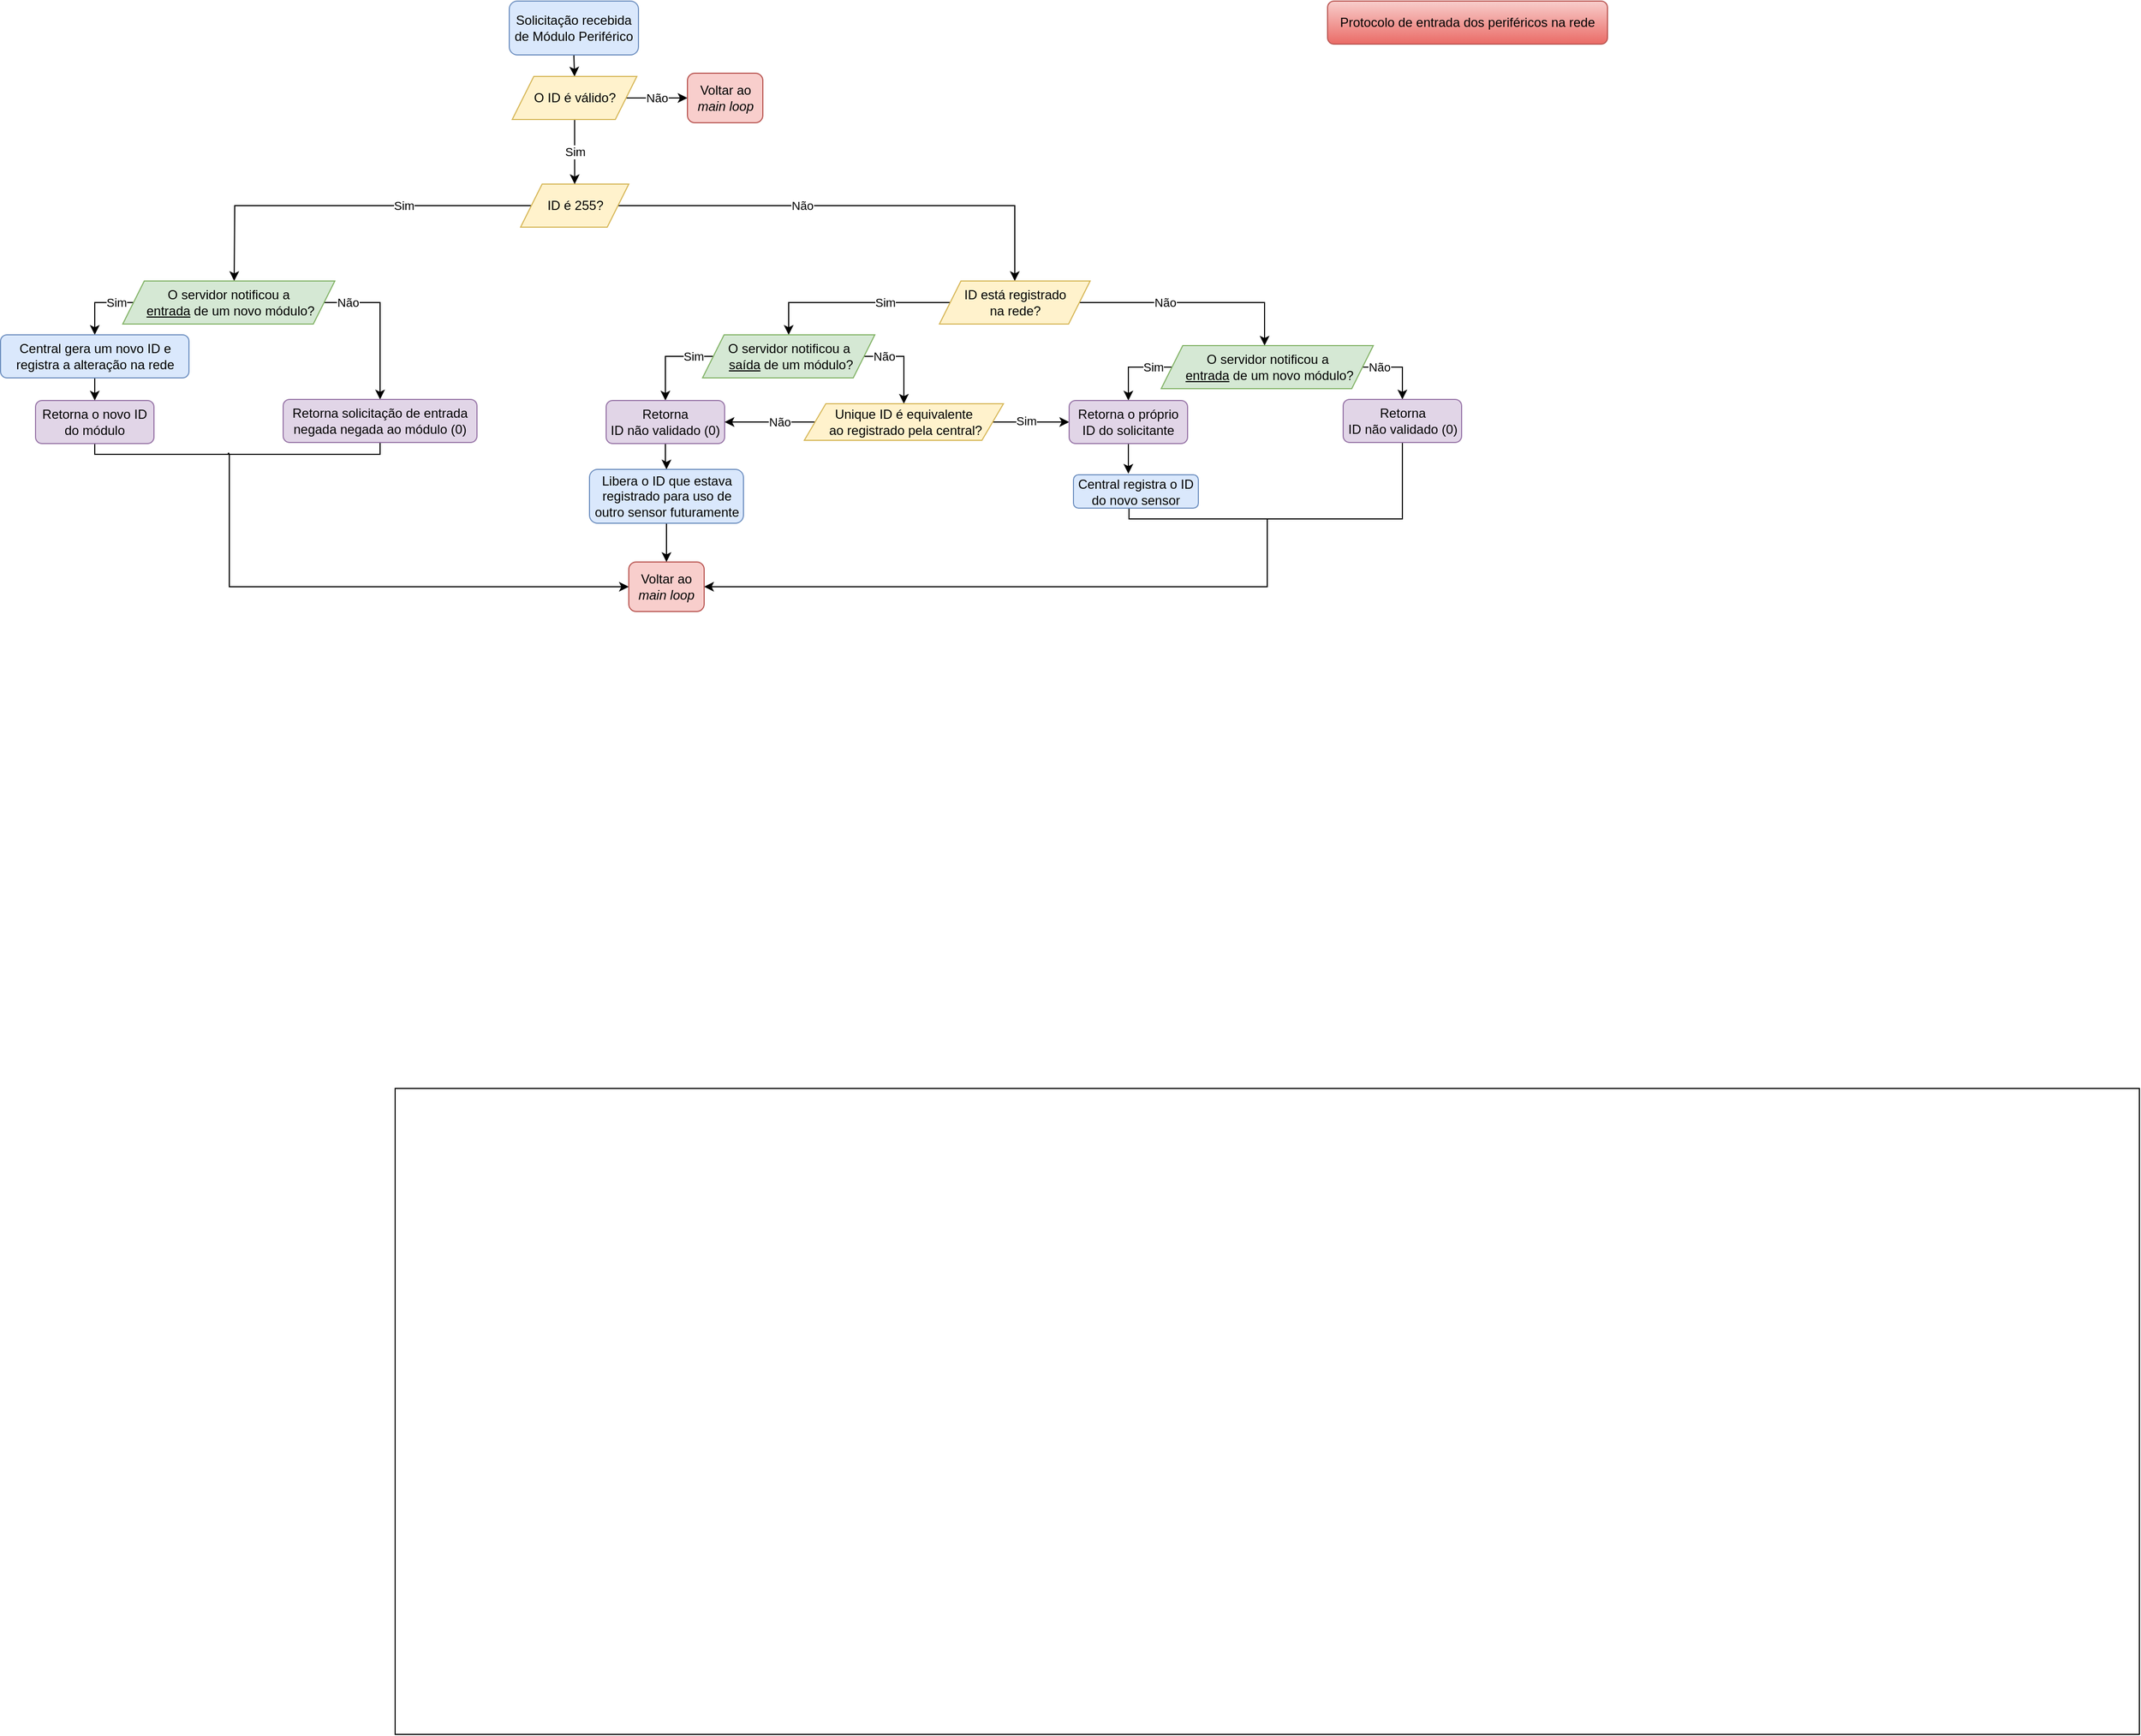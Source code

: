 <mxfile version="21.3.0" type="device">
  <diagram id="C5RBs43oDa-KdzZeNtuy" name="Page-1">
    <mxGraphModel dx="1509" dy="799" grid="1" gridSize="10" guides="1" tooltips="1" connect="1" arrows="1" fold="1" page="1" pageScale="1" pageWidth="827" pageHeight="1169" math="0" shadow="0">
      <root>
        <mxCell id="WIyWlLk6GJQsqaUBKTNV-0" />
        <mxCell id="WIyWlLk6GJQsqaUBKTNV-1" parent="WIyWlLk6GJQsqaUBKTNV-0" />
        <mxCell id="rtmC1TArx6BPrZNCoGBI-93" value="" style="rounded=0;whiteSpace=wrap;html=1;" parent="WIyWlLk6GJQsqaUBKTNV-1" vertex="1">
          <mxGeometry x="464" y="1020" width="1620" height="600" as="geometry" />
        </mxCell>
        <mxCell id="rtmC1TArx6BPrZNCoGBI-44" style="edgeStyle=orthogonalEdgeStyle;rounded=0;orthogonalLoop=1;jettySize=auto;html=1;exitX=0.5;exitY=1;exitDx=0;exitDy=0;entryX=0.5;entryY=0;entryDx=0;entryDy=0;" parent="WIyWlLk6GJQsqaUBKTNV-1" source="rtmC1TArx6BPrZNCoGBI-3" target="rtmC1TArx6BPrZNCoGBI-39" edge="1">
          <mxGeometry relative="1" as="geometry" />
        </mxCell>
        <mxCell id="rtmC1TArx6BPrZNCoGBI-3" value="Solicitação recebida de Módulo Periférico" style="rounded=1;whiteSpace=wrap;html=1;fontSize=12;glass=0;strokeWidth=1;shadow=0;fillColor=#dae8fc;strokeColor=#6c8ebf;" parent="WIyWlLk6GJQsqaUBKTNV-1" vertex="1">
          <mxGeometry x="570" y="10" width="120" height="50" as="geometry" />
        </mxCell>
        <mxCell id="rtmC1TArx6BPrZNCoGBI-4" value="Sim " style="edgeStyle=orthogonalEdgeStyle;rounded=0;orthogonalLoop=1;jettySize=auto;html=1;entryX=0.5;entryY=0;entryDx=0;entryDy=0;exitX=0;exitY=0.5;exitDx=0;exitDy=0;" parent="WIyWlLk6GJQsqaUBKTNV-1" source="rtmC1TArx6BPrZNCoGBI-6" edge="1">
          <mxGeometry x="-0.31" relative="1" as="geometry">
            <mxPoint x="314.5" y="270" as="targetPoint" />
            <mxPoint x="394.5" y="216" as="sourcePoint" />
            <mxPoint as="offset" />
          </mxGeometry>
        </mxCell>
        <mxCell id="rtmC1TArx6BPrZNCoGBI-37" value="Não" style="edgeStyle=orthogonalEdgeStyle;rounded=0;orthogonalLoop=1;jettySize=auto;html=1;exitX=1;exitY=0.5;exitDx=0;exitDy=0;entryX=0.5;entryY=0;entryDx=0;entryDy=0;" parent="WIyWlLk6GJQsqaUBKTNV-1" source="rtmC1TArx6BPrZNCoGBI-6" target="rtmC1TArx6BPrZNCoGBI-36" edge="1">
          <mxGeometry x="-0.22" relative="1" as="geometry">
            <mxPoint x="730" y="260" as="targetPoint" />
            <mxPoint as="offset" />
          </mxGeometry>
        </mxCell>
        <mxCell id="rtmC1TArx6BPrZNCoGBI-6" value="ID é 255?" style="shape=parallelogram;perimeter=parallelogramPerimeter;whiteSpace=wrap;html=1;fixedSize=1;fillColor=#fff2cc;strokeColor=#d6b656;" parent="WIyWlLk6GJQsqaUBKTNV-1" vertex="1">
          <mxGeometry x="580.5" y="180" width="100.5" height="40" as="geometry" />
        </mxCell>
        <mxCell id="rtmC1TArx6BPrZNCoGBI-10" value="Sim" style="edgeStyle=orthogonalEdgeStyle;rounded=0;orthogonalLoop=1;jettySize=auto;html=1;exitX=0;exitY=0.5;exitDx=0;exitDy=0;entryX=0.5;entryY=0;entryDx=0;entryDy=0;" parent="WIyWlLk6GJQsqaUBKTNV-1" source="rtmC1TArx6BPrZNCoGBI-11" target="rtmC1TArx6BPrZNCoGBI-67" edge="1">
          <mxGeometry x="-0.512" relative="1" as="geometry">
            <mxPoint x="170" y="310" as="targetPoint" />
            <mxPoint as="offset" />
            <Array as="points">
              <mxPoint x="185" y="290" />
            </Array>
          </mxGeometry>
        </mxCell>
        <mxCell id="rtmC1TArx6BPrZNCoGBI-35" value="Não" style="edgeStyle=orthogonalEdgeStyle;rounded=0;orthogonalLoop=1;jettySize=auto;html=1;exitX=1;exitY=0.5;exitDx=0;exitDy=0;entryX=0.5;entryY=0;entryDx=0;entryDy=0;" parent="WIyWlLk6GJQsqaUBKTNV-1" source="rtmC1TArx6BPrZNCoGBI-11" target="rtmC1TArx6BPrZNCoGBI-84" edge="1">
          <mxGeometry x="-0.692" relative="1" as="geometry">
            <mxPoint x="435" y="320" as="targetPoint" />
            <Array as="points">
              <mxPoint x="450" y="290" />
            </Array>
            <mxPoint as="offset" />
          </mxGeometry>
        </mxCell>
        <mxCell id="rtmC1TArx6BPrZNCoGBI-11" value="&lt;div&gt;O servidor notificou a&lt;/div&gt;&lt;div&gt;&amp;nbsp;&lt;u&gt;entrada&lt;/u&gt; de um novo módulo?&lt;/div&gt;" style="shape=parallelogram;perimeter=parallelogramPerimeter;whiteSpace=wrap;html=1;fixedSize=1;fillColor=#d5e8d4;strokeColor=#82b366;" parent="WIyWlLk6GJQsqaUBKTNV-1" vertex="1">
          <mxGeometry x="211" y="270" width="197" height="40" as="geometry" />
        </mxCell>
        <mxCell id="rtmC1TArx6BPrZNCoGBI-49" style="edgeStyle=orthogonalEdgeStyle;rounded=0;orthogonalLoop=1;jettySize=auto;html=1;exitX=0.5;exitY=1;exitDx=0;exitDy=0;endArrow=none;endFill=0;" parent="WIyWlLk6GJQsqaUBKTNV-1" source="rtmC1TArx6BPrZNCoGBI-20" edge="1">
          <mxGeometry relative="1" as="geometry">
            <mxPoint x="310" y="430" as="targetPoint" />
            <Array as="points">
              <mxPoint x="185" y="431" />
              <mxPoint x="309" y="431" />
            </Array>
          </mxGeometry>
        </mxCell>
        <mxCell id="rtmC1TArx6BPrZNCoGBI-20" value="Retorna o novo ID do módulo" style="rounded=1;whiteSpace=wrap;html=1;fontSize=12;glass=0;strokeWidth=1;shadow=0;fillColor=#e1d5e7;strokeColor=#9673a6;" parent="WIyWlLk6GJQsqaUBKTNV-1" vertex="1">
          <mxGeometry x="130" y="381" width="110" height="40" as="geometry" />
        </mxCell>
        <mxCell id="rtmC1TArx6BPrZNCoGBI-50" style="edgeStyle=orthogonalEdgeStyle;rounded=0;orthogonalLoop=1;jettySize=auto;html=1;entryX=0;entryY=0.5;entryDx=0;entryDy=0;exitX=0.5;exitY=1;exitDx=0;exitDy=0;" parent="WIyWlLk6GJQsqaUBKTNV-1" source="rtmC1TArx6BPrZNCoGBI-84" target="rtmC1TArx6BPrZNCoGBI-90" edge="1">
          <mxGeometry relative="1" as="geometry">
            <mxPoint x="440" y="420" as="sourcePoint" />
            <mxPoint x="309.5" y="471" as="targetPoint" />
            <Array as="points">
              <mxPoint x="450" y="431" />
              <mxPoint x="310" y="431" />
              <mxPoint x="310" y="554" />
            </Array>
          </mxGeometry>
        </mxCell>
        <mxCell id="rtmC1TArx6BPrZNCoGBI-46" value="Sim" style="edgeStyle=orthogonalEdgeStyle;rounded=0;orthogonalLoop=1;jettySize=auto;html=1;entryX=0.5;entryY=0;entryDx=0;entryDy=0;" parent="WIyWlLk6GJQsqaUBKTNV-1" source="rtmC1TArx6BPrZNCoGBI-36" target="rtmC1TArx6BPrZNCoGBI-51" edge="1">
          <mxGeometry x="-0.33" relative="1" as="geometry">
            <mxPoint x="829.5" y="320" as="targetPoint" />
            <Array as="points">
              <mxPoint x="829.5" y="290" />
            </Array>
            <mxPoint as="offset" />
          </mxGeometry>
        </mxCell>
        <mxCell id="rtmC1TArx6BPrZNCoGBI-47" value="Não" style="edgeStyle=orthogonalEdgeStyle;rounded=0;orthogonalLoop=1;jettySize=auto;html=1;exitX=1;exitY=0.5;exitDx=0;exitDy=0;entryX=0.5;entryY=0;entryDx=0;entryDy=0;" parent="WIyWlLk6GJQsqaUBKTNV-1" source="rtmC1TArx6BPrZNCoGBI-36" edge="1">
          <mxGeometry x="-0.255" relative="1" as="geometry">
            <mxPoint x="1271.5" y="330.0" as="targetPoint" />
            <mxPoint x="1122" y="290" as="sourcePoint" />
            <Array as="points">
              <mxPoint x="1271.5" y="290" />
            </Array>
            <mxPoint as="offset" />
          </mxGeometry>
        </mxCell>
        <mxCell id="rtmC1TArx6BPrZNCoGBI-36" value="&lt;div&gt;ID está registrado &lt;br&gt;&lt;/div&gt;&lt;div&gt;na rede?&lt;/div&gt;" style="shape=parallelogram;perimeter=parallelogramPerimeter;whiteSpace=wrap;html=1;fixedSize=1;fillColor=#fff2cc;strokeColor=#d6b656;" parent="WIyWlLk6GJQsqaUBKTNV-1" vertex="1">
          <mxGeometry x="969.5" y="270" width="140" height="40" as="geometry" />
        </mxCell>
        <mxCell id="rtmC1TArx6BPrZNCoGBI-42" value="Sim" style="edgeStyle=orthogonalEdgeStyle;rounded=0;orthogonalLoop=1;jettySize=auto;html=1;entryX=0.5;entryY=0;entryDx=0;entryDy=0;" parent="WIyWlLk6GJQsqaUBKTNV-1" source="rtmC1TArx6BPrZNCoGBI-39" target="rtmC1TArx6BPrZNCoGBI-6" edge="1">
          <mxGeometry relative="1" as="geometry" />
        </mxCell>
        <mxCell id="rtmC1TArx6BPrZNCoGBI-43" value="Não" style="edgeStyle=orthogonalEdgeStyle;rounded=0;orthogonalLoop=1;jettySize=auto;html=1;entryX=0;entryY=0.5;entryDx=0;entryDy=0;" parent="WIyWlLk6GJQsqaUBKTNV-1" source="rtmC1TArx6BPrZNCoGBI-39" target="rtmC1TArx6BPrZNCoGBI-45" edge="1">
          <mxGeometry relative="1" as="geometry">
            <mxPoint x="735.5" y="100" as="targetPoint" />
          </mxGeometry>
        </mxCell>
        <mxCell id="rtmC1TArx6BPrZNCoGBI-39" value="O ID é válido?" style="shape=parallelogram;perimeter=parallelogramPerimeter;whiteSpace=wrap;html=1;fixedSize=1;fillColor=#fff2cc;strokeColor=#d6b656;" parent="WIyWlLk6GJQsqaUBKTNV-1" vertex="1">
          <mxGeometry x="572.75" y="80" width="115.75" height="40" as="geometry" />
        </mxCell>
        <mxCell id="rtmC1TArx6BPrZNCoGBI-45" value="Voltar ao &lt;i&gt;main loop&lt;/i&gt;" style="rounded=1;whiteSpace=wrap;html=1;fontSize=12;glass=0;strokeWidth=1;shadow=0;fillColor=#f8cecc;strokeColor=#b85450;" parent="WIyWlLk6GJQsqaUBKTNV-1" vertex="1">
          <mxGeometry x="735.5" y="77" width="70" height="46" as="geometry" />
        </mxCell>
        <mxCell id="rtmC1TArx6BPrZNCoGBI-58" value="Não" style="edgeStyle=orthogonalEdgeStyle;rounded=0;orthogonalLoop=1;jettySize=auto;html=1;exitX=1;exitY=0.5;exitDx=0;exitDy=0;entryX=0.5;entryY=0;entryDx=0;entryDy=0;" parent="WIyWlLk6GJQsqaUBKTNV-1" source="rtmC1TArx6BPrZNCoGBI-51" edge="1" target="VYEcWH3I7JOOVbeq6wzv-3">
          <mxGeometry x="-0.558" relative="1" as="geometry">
            <mxPoint x="939.5" y="380" as="targetPoint" />
            <mxPoint as="offset" />
            <Array as="points">
              <mxPoint x="936" y="340" />
            </Array>
          </mxGeometry>
        </mxCell>
        <mxCell id="rtmC1TArx6BPrZNCoGBI-85" value="Sim" style="edgeStyle=orthogonalEdgeStyle;rounded=0;orthogonalLoop=1;jettySize=auto;html=1;exitX=0;exitY=0.5;exitDx=0;exitDy=0;endArrow=classic;endFill=1;entryX=0.5;entryY=0;entryDx=0;entryDy=0;" parent="WIyWlLk6GJQsqaUBKTNV-1" source="rtmC1TArx6BPrZNCoGBI-51" target="rtmC1TArx6BPrZNCoGBI-88" edge="1">
          <mxGeometry x="-0.544" relative="1" as="geometry">
            <mxPoint x="629.5" y="339.947" as="targetPoint" />
            <Array as="points">
              <mxPoint x="715" y="340" />
              <mxPoint x="715" y="381" />
            </Array>
            <mxPoint x="1" as="offset" />
          </mxGeometry>
        </mxCell>
        <mxCell id="rtmC1TArx6BPrZNCoGBI-51" value="&lt;div&gt;O servidor notificou a&lt;/div&gt;&lt;div&gt;&amp;nbsp;&lt;u&gt;saída&lt;/u&gt; de um módulo?&lt;/div&gt;" style="shape=parallelogram;perimeter=parallelogramPerimeter;whiteSpace=wrap;html=1;fixedSize=1;fillColor=#d5e8d4;strokeColor=#82b366;" parent="WIyWlLk6GJQsqaUBKTNV-1" vertex="1">
          <mxGeometry x="749.5" y="320" width="160" height="40" as="geometry" />
        </mxCell>
        <mxCell id="rtmC1TArx6BPrZNCoGBI-68" style="edgeStyle=orthogonalEdgeStyle;rounded=0;orthogonalLoop=1;jettySize=auto;html=1;exitX=0.5;exitY=1;exitDx=0;exitDy=0;entryX=0.5;entryY=0;entryDx=0;entryDy=0;" parent="WIyWlLk6GJQsqaUBKTNV-1" source="rtmC1TArx6BPrZNCoGBI-67" target="rtmC1TArx6BPrZNCoGBI-20" edge="1">
          <mxGeometry relative="1" as="geometry" />
        </mxCell>
        <mxCell id="rtmC1TArx6BPrZNCoGBI-67" value="Central gera um novo ID e registra a alteração na rede" style="rounded=1;whiteSpace=wrap;html=1;fontSize=12;glass=0;strokeWidth=1;shadow=0;fillColor=#dae8fc;strokeColor=#6c8ebf;" parent="WIyWlLk6GJQsqaUBKTNV-1" vertex="1">
          <mxGeometry x="97.5" y="320" width="175" height="40" as="geometry" />
        </mxCell>
        <mxCell id="rtmC1TArx6BPrZNCoGBI-69" value="Sim" style="edgeStyle=orthogonalEdgeStyle;rounded=0;orthogonalLoop=1;jettySize=auto;html=1;exitX=0;exitY=0.5;exitDx=0;exitDy=0;entryX=0.5;entryY=0;entryDx=0;entryDy=0;" parent="WIyWlLk6GJQsqaUBKTNV-1" source="rtmC1TArx6BPrZNCoGBI-71" target="VYEcWH3I7JOOVbeq6wzv-15" edge="1">
          <mxGeometry x="-0.512" relative="1" as="geometry">
            <mxPoint x="1130" y="370" as="targetPoint" />
            <mxPoint as="offset" />
            <Array as="points">
              <mxPoint x="1145" y="350" />
            </Array>
          </mxGeometry>
        </mxCell>
        <mxCell id="rtmC1TArx6BPrZNCoGBI-70" value="Não" style="edgeStyle=orthogonalEdgeStyle;rounded=0;orthogonalLoop=1;jettySize=auto;html=1;exitX=1;exitY=0.5;exitDx=0;exitDy=0;entryX=0.5;entryY=0;entryDx=0;entryDy=0;" parent="WIyWlLk6GJQsqaUBKTNV-1" source="rtmC1TArx6BPrZNCoGBI-71" edge="1">
          <mxGeometry x="-0.558" relative="1" as="geometry">
            <Array as="points">
              <mxPoint x="1399.5" y="350" />
            </Array>
            <mxPoint as="offset" />
            <mxPoint x="1399.5" y="380" as="targetPoint" />
          </mxGeometry>
        </mxCell>
        <mxCell id="rtmC1TArx6BPrZNCoGBI-71" value="&lt;div&gt;O servidor notificou a&lt;/div&gt;&lt;div&gt;&amp;nbsp;&lt;u&gt;entrada&lt;/u&gt; de um novo módulo?&lt;/div&gt;" style="shape=parallelogram;perimeter=parallelogramPerimeter;whiteSpace=wrap;html=1;fixedSize=1;fillColor=#d5e8d4;strokeColor=#82b366;" parent="WIyWlLk6GJQsqaUBKTNV-1" vertex="1">
          <mxGeometry x="1175.5" y="330" width="197" height="40" as="geometry" />
        </mxCell>
        <mxCell id="rtmC1TArx6BPrZNCoGBI-72" style="edgeStyle=orthogonalEdgeStyle;rounded=0;orthogonalLoop=1;jettySize=auto;html=1;exitX=0.445;exitY=1;exitDx=0;exitDy=0;entryX=0.5;entryY=0;entryDx=0;entryDy=0;endArrow=none;endFill=0;exitPerimeter=0;" parent="WIyWlLk6GJQsqaUBKTNV-1" source="rtmC1TArx6BPrZNCoGBI-78" edge="1">
          <mxGeometry relative="1" as="geometry">
            <Array as="points">
              <mxPoint x="1146" y="491" />
              <mxPoint x="1274" y="491" />
            </Array>
            <mxPoint x="1274" y="531" as="targetPoint" />
            <mxPoint x="1149.5" y="481" as="sourcePoint" />
          </mxGeometry>
        </mxCell>
        <mxCell id="rtmC1TArx6BPrZNCoGBI-74" style="edgeStyle=orthogonalEdgeStyle;rounded=0;orthogonalLoop=1;jettySize=auto;html=1;entryX=1;entryY=0.5;entryDx=0;entryDy=0;exitX=0.5;exitY=1;exitDx=0;exitDy=0;" parent="WIyWlLk6GJQsqaUBKTNV-1" target="rtmC1TArx6BPrZNCoGBI-90" edge="1">
          <mxGeometry relative="1" as="geometry">
            <Array as="points">
              <mxPoint x="1400" y="491" />
              <mxPoint x="1274" y="491" />
              <mxPoint x="1274" y="554" />
            </Array>
            <mxPoint x="1399.5" y="420" as="sourcePoint" />
            <mxPoint x="1274" y="531" as="targetPoint" />
          </mxGeometry>
        </mxCell>
        <mxCell id="rtmC1TArx6BPrZNCoGBI-75" value="&lt;div&gt;Retorna&lt;/div&gt;&lt;div&gt;ID não validado (0)&lt;br&gt;&lt;/div&gt;" style="rounded=1;whiteSpace=wrap;html=1;fontSize=12;glass=0;strokeWidth=1;shadow=0;fillColor=#e1d5e7;strokeColor=#9673a6;" parent="WIyWlLk6GJQsqaUBKTNV-1" vertex="1">
          <mxGeometry x="1344.5" y="380" width="110" height="40" as="geometry" />
        </mxCell>
        <mxCell id="rtmC1TArx6BPrZNCoGBI-78" value="Central registra o ID do novo sensor" style="rounded=1;whiteSpace=wrap;html=1;fontSize=12;glass=0;strokeWidth=1;shadow=0;fillColor=#dae8fc;strokeColor=#6c8ebf;" parent="WIyWlLk6GJQsqaUBKTNV-1" vertex="1">
          <mxGeometry x="1094" y="450" width="116" height="31" as="geometry" />
        </mxCell>
        <mxCell id="rtmC1TArx6BPrZNCoGBI-84" value="Retorna solicitação de entrada negada negada ao módulo (0)" style="rounded=1;whiteSpace=wrap;html=1;fontSize=12;glass=0;strokeWidth=1;shadow=0;fillColor=#e1d5e7;strokeColor=#9673a6;" parent="WIyWlLk6GJQsqaUBKTNV-1" vertex="1">
          <mxGeometry x="360" y="380" width="180" height="40" as="geometry" />
        </mxCell>
        <mxCell id="VYEcWH3I7JOOVbeq6wzv-1" style="edgeStyle=orthogonalEdgeStyle;rounded=0;orthogonalLoop=1;jettySize=auto;html=1;entryX=0.5;entryY=0;entryDx=0;entryDy=0;" parent="WIyWlLk6GJQsqaUBKTNV-1" source="rtmC1TArx6BPrZNCoGBI-88" target="VYEcWH3I7JOOVbeq6wzv-0" edge="1">
          <mxGeometry relative="1" as="geometry" />
        </mxCell>
        <mxCell id="rtmC1TArx6BPrZNCoGBI-88" value="&lt;div&gt;Retorna&lt;/div&gt;&lt;div&gt;ID não validado (0)&lt;br&gt;&lt;/div&gt;" style="rounded=1;whiteSpace=wrap;html=1;fontSize=12;glass=0;strokeWidth=1;shadow=0;fillColor=#e1d5e7;strokeColor=#9673a6;" parent="WIyWlLk6GJQsqaUBKTNV-1" vertex="1">
          <mxGeometry x="660" y="381" width="110" height="40" as="geometry" />
        </mxCell>
        <mxCell id="rtmC1TArx6BPrZNCoGBI-90" value="Voltar ao &lt;i&gt;main loop&lt;/i&gt;" style="rounded=1;whiteSpace=wrap;html=1;fontSize=12;glass=0;strokeWidth=1;shadow=0;fillColor=#f8cecc;strokeColor=#b85450;" parent="WIyWlLk6GJQsqaUBKTNV-1" vertex="1">
          <mxGeometry x="681" y="531" width="70" height="46" as="geometry" />
        </mxCell>
        <mxCell id="rtmC1TArx6BPrZNCoGBI-95" value="Protocolo de entrada dos periféricos na rede" style="rounded=1;whiteSpace=wrap;html=1;fontSize=12;glass=0;strokeWidth=1;shadow=0;fillColor=#f8cecc;strokeColor=#b85450;gradientColor=#ea6b66;" parent="WIyWlLk6GJQsqaUBKTNV-1" vertex="1">
          <mxGeometry x="1330" y="10" width="260" height="40" as="geometry" />
        </mxCell>
        <mxCell id="VYEcWH3I7JOOVbeq6wzv-2" style="edgeStyle=orthogonalEdgeStyle;rounded=0;orthogonalLoop=1;jettySize=auto;html=1;entryX=0.5;entryY=0;entryDx=0;entryDy=0;" parent="WIyWlLk6GJQsqaUBKTNV-1" source="VYEcWH3I7JOOVbeq6wzv-0" target="rtmC1TArx6BPrZNCoGBI-90" edge="1">
          <mxGeometry relative="1" as="geometry" />
        </mxCell>
        <mxCell id="VYEcWH3I7JOOVbeq6wzv-0" value="Libera o ID que estava registrado para uso de outro sensor futuramente" style="rounded=1;whiteSpace=wrap;html=1;fontSize=12;glass=0;strokeWidth=1;shadow=0;fillColor=#dae8fc;strokeColor=#6c8ebf;" parent="WIyWlLk6GJQsqaUBKTNV-1" vertex="1">
          <mxGeometry x="644.5" y="445" width="143" height="50" as="geometry" />
        </mxCell>
        <mxCell id="VYEcWH3I7JOOVbeq6wzv-9" value="Sim" style="edgeStyle=orthogonalEdgeStyle;rounded=0;orthogonalLoop=1;jettySize=auto;html=1;entryX=0;entryY=0.5;entryDx=0;entryDy=0;" parent="WIyWlLk6GJQsqaUBKTNV-1" source="VYEcWH3I7JOOVbeq6wzv-3" target="VYEcWH3I7JOOVbeq6wzv-15" edge="1">
          <mxGeometry x="-0.13" y="1" relative="1" as="geometry">
            <mxPoint x="1094.5" y="461" as="targetPoint" />
            <Array as="points">
              <mxPoint x="1050" y="401" />
              <mxPoint x="1050" y="401" />
            </Array>
            <mxPoint as="offset" />
          </mxGeometry>
        </mxCell>
        <mxCell id="VYEcWH3I7JOOVbeq6wzv-13" value="Não" style="edgeStyle=orthogonalEdgeStyle;rounded=0;orthogonalLoop=1;jettySize=auto;html=1;entryX=1;entryY=0.5;entryDx=0;entryDy=0;" parent="WIyWlLk6GJQsqaUBKTNV-1" source="VYEcWH3I7JOOVbeq6wzv-3" target="rtmC1TArx6BPrZNCoGBI-88" edge="1">
          <mxGeometry x="-0.219" relative="1" as="geometry">
            <mxPoint as="offset" />
          </mxGeometry>
        </mxCell>
        <mxCell id="VYEcWH3I7JOOVbeq6wzv-3" value="&lt;div&gt;Unique ID é equivalente&lt;/div&gt;&lt;div&gt;&amp;nbsp;ao registrado pela central?&lt;/div&gt;" style="shape=parallelogram;perimeter=parallelogramPerimeter;whiteSpace=wrap;html=1;fixedSize=1;fillColor=#fff2cc;strokeColor=#d6b656;" parent="WIyWlLk6GJQsqaUBKTNV-1" vertex="1">
          <mxGeometry x="844" y="384" width="184.99" height="34" as="geometry" />
        </mxCell>
        <mxCell id="VYEcWH3I7JOOVbeq6wzv-18" style="edgeStyle=orthogonalEdgeStyle;rounded=0;orthogonalLoop=1;jettySize=auto;html=1;" parent="WIyWlLk6GJQsqaUBKTNV-1" source="VYEcWH3I7JOOVbeq6wzv-15" edge="1">
          <mxGeometry relative="1" as="geometry">
            <mxPoint x="1145" y="449" as="targetPoint" />
          </mxGeometry>
        </mxCell>
        <mxCell id="VYEcWH3I7JOOVbeq6wzv-15" value="Retorna o próprio ID do solicitante" style="rounded=1;whiteSpace=wrap;html=1;fontSize=12;glass=0;strokeWidth=1;shadow=0;fillColor=#e1d5e7;strokeColor=#9673a6;" parent="WIyWlLk6GJQsqaUBKTNV-1" vertex="1">
          <mxGeometry x="1090" y="381" width="110" height="40" as="geometry" />
        </mxCell>
      </root>
    </mxGraphModel>
  </diagram>
</mxfile>

